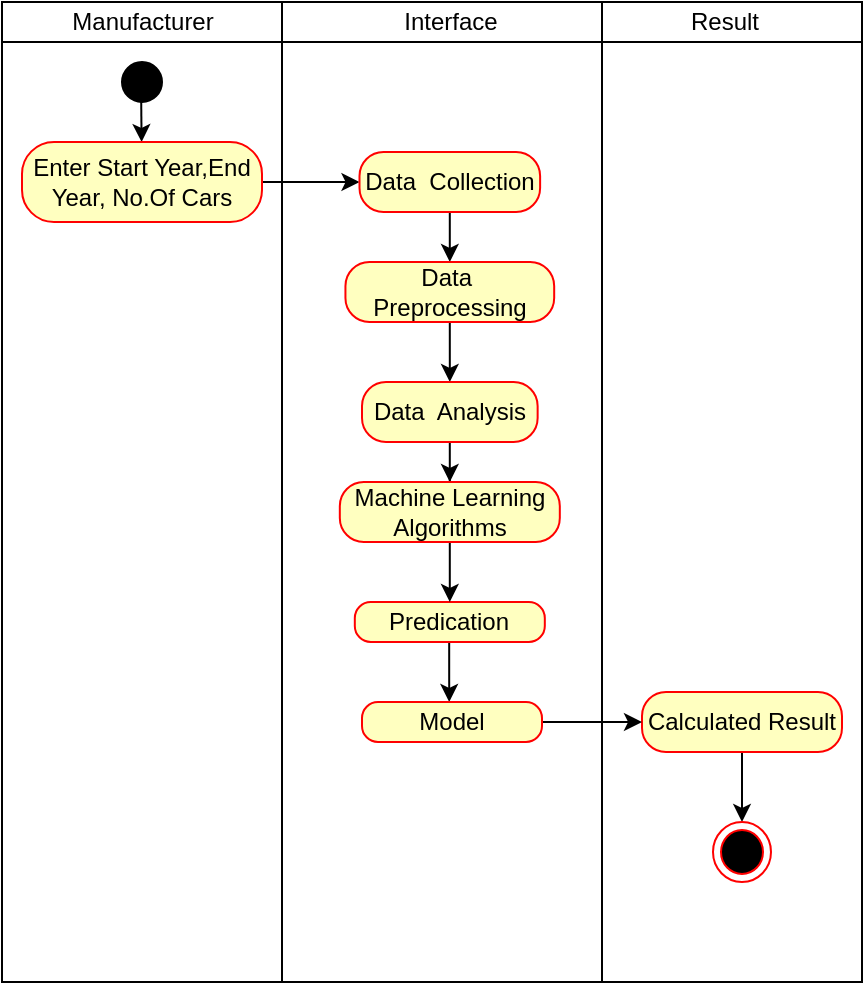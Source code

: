 <mxfile version="17.5.1" type="github">
  <diagram id="HQLMvgeJEX95FwYb_6-J" name="Page-1">
    <mxGraphModel dx="947" dy="405" grid="1" gridSize="10" guides="1" tooltips="1" connect="1" arrows="1" fold="1" page="1" pageScale="1" pageWidth="827" pageHeight="1169" math="0" shadow="0">
      <root>
        <mxCell id="0" />
        <mxCell id="1" parent="0" />
        <mxCell id="yd4YkLDA-Fa7DHEL_bc_-25" value="" style="shape=internalStorage;whiteSpace=wrap;html=1;backgroundOutline=1;dx=140;dy=20;shadow=0;" parent="1" vertex="1">
          <mxGeometry x="210" y="110" width="430" height="490" as="geometry" />
        </mxCell>
        <mxCell id="yd4YkLDA-Fa7DHEL_bc_-29" value="" style="endArrow=none;html=1;rounded=0;" parent="1" edge="1">
          <mxGeometry width="50" height="50" relative="1" as="geometry">
            <mxPoint x="510" y="280" as="sourcePoint" />
            <mxPoint x="510" y="110" as="targetPoint" />
            <Array as="points">
              <mxPoint x="510" y="600" />
              <mxPoint x="510" y="160" />
            </Array>
          </mxGeometry>
        </mxCell>
        <mxCell id="yd4YkLDA-Fa7DHEL_bc_-36" value="&lt;font style=&quot;font-size: 12px&quot;&gt;Manufacturer&lt;/font&gt;" style="text;html=1;resizable=0;autosize=1;align=center;verticalAlign=middle;points=[];fillColor=none;strokeColor=none;rounded=0;shadow=0;fontSize=9;" parent="1" vertex="1">
          <mxGeometry x="235" y="110" width="90" height="20" as="geometry" />
        </mxCell>
        <mxCell id="yd4YkLDA-Fa7DHEL_bc_-37" value="&lt;font style=&quot;font-size: 12px&quot;&gt;Interface&lt;/font&gt;" style="text;html=1;resizable=0;autosize=1;align=center;verticalAlign=middle;points=[];fillColor=none;strokeColor=none;rounded=0;shadow=0;fontSize=9;" parent="1" vertex="1">
          <mxGeometry x="403.91" y="110" width="60" height="20" as="geometry" />
        </mxCell>
        <mxCell id="yd4YkLDA-Fa7DHEL_bc_-38" value="&lt;span style=&quot;font-size: 12px&quot;&gt;Result&lt;/span&gt;" style="text;html=1;resizable=0;autosize=1;align=center;verticalAlign=middle;points=[];fillColor=none;strokeColor=none;rounded=0;shadow=0;fontSize=9;" parent="1" vertex="1">
          <mxGeometry x="545.5" y="110" width="50" height="20" as="geometry" />
        </mxCell>
        <mxCell id="yd4YkLDA-Fa7DHEL_bc_-39" value="" style="ellipse;whiteSpace=wrap;html=1;aspect=fixed;shadow=0;fontSize=9;fillColor=#000000;" parent="1" vertex="1">
          <mxGeometry x="270" y="140" width="20" height="20" as="geometry" />
        </mxCell>
        <mxCell id="yd4YkLDA-Fa7DHEL_bc_-41" value="" style="endArrow=classic;html=1;rounded=0;fontSize=9;" parent="1" edge="1">
          <mxGeometry width="50" height="50" relative="1" as="geometry">
            <mxPoint x="279.6" y="160" as="sourcePoint" />
            <mxPoint x="279.81" y="180" as="targetPoint" />
          </mxGeometry>
        </mxCell>
        <mxCell id="yd4YkLDA-Fa7DHEL_bc_-47" value="" style="edgeStyle=orthogonalEdgeStyle;rounded=0;orthogonalLoop=1;jettySize=auto;html=1;fontSize=9;" parent="1" edge="1">
          <mxGeometry relative="1" as="geometry">
            <mxPoint x="290" y="190" as="sourcePoint" />
            <mxPoint x="333.75" y="190" as="targetPoint" />
            <Array as="points">
              <mxPoint x="300" y="190" />
              <mxPoint x="300" y="190" />
            </Array>
          </mxGeometry>
        </mxCell>
        <mxCell id="yd4YkLDA-Fa7DHEL_bc_-53" value="" style="edgeStyle=orthogonalEdgeStyle;rounded=0;orthogonalLoop=1;jettySize=auto;html=1;fontSize=9;entryX=0.5;entryY=0;entryDx=0;entryDy=0;" parent="1" edge="1" target="yd4YkLDA-Fa7DHEL_bc_-81">
          <mxGeometry relative="1" as="geometry">
            <mxPoint x="427.25" y="215" as="sourcePoint" />
            <mxPoint x="427.102" y="235.0" as="targetPoint" />
            <Array as="points" />
          </mxGeometry>
        </mxCell>
        <mxCell id="yd4YkLDA-Fa7DHEL_bc_-55" value="" style="edgeStyle=orthogonalEdgeStyle;rounded=0;orthogonalLoop=1;jettySize=auto;html=1;fontSize=9;entryX=0.5;entryY=0;entryDx=0;entryDy=0;" parent="1" edge="1" target="yd4YkLDA-Fa7DHEL_bc_-82">
          <mxGeometry relative="1" as="geometry">
            <mxPoint x="437.312" y="270.0" as="sourcePoint" />
            <mxPoint x="438.263" y="290.0" as="targetPoint" />
          </mxGeometry>
        </mxCell>
        <mxCell id="yd4YkLDA-Fa7DHEL_bc_-65" value="" style="edgeStyle=orthogonalEdgeStyle;rounded=0;orthogonalLoop=1;jettySize=auto;html=1;fontSize=9;" parent="1" edge="1">
          <mxGeometry relative="1" as="geometry">
            <mxPoint x="433.596" y="430" as="sourcePoint" />
            <mxPoint x="433.609" y="460" as="targetPoint" />
            <Array as="points">
              <mxPoint x="433.35" y="450" />
              <mxPoint x="433.35" y="450" />
            </Array>
          </mxGeometry>
        </mxCell>
        <mxCell id="ELYNNh-0AKFZe2khuu-4-18" style="edgeStyle=orthogonalEdgeStyle;rounded=0;orthogonalLoop=1;jettySize=auto;html=1;fontSize=12;" edge="1" parent="1" source="yd4YkLDA-Fa7DHEL_bc_-75" target="yd4YkLDA-Fa7DHEL_bc_-79">
          <mxGeometry relative="1" as="geometry" />
        </mxCell>
        <mxCell id="yd4YkLDA-Fa7DHEL_bc_-75" value="&lt;font style=&quot;font-size: 12px&quot;&gt;Enter Start Year,End Year, No.Of Cars&lt;/font&gt;" style="rounded=1;whiteSpace=wrap;html=1;arcSize=40;fontColor=#000000;fillColor=#ffffc0;strokeColor=#ff0000;shadow=0;fontSize=6;" parent="1" vertex="1">
          <mxGeometry x="220" y="180" width="120" height="40" as="geometry" />
        </mxCell>
        <mxCell id="yd4YkLDA-Fa7DHEL_bc_-79" value="&lt;font style=&quot;font-size: 12px&quot;&gt;Data&amp;nbsp; Collection&lt;/font&gt;" style="rounded=1;whiteSpace=wrap;html=1;arcSize=40;fontColor=#000000;fillColor=#ffffc0;strokeColor=#ff0000;shadow=0;fontSize=6;" parent="1" vertex="1">
          <mxGeometry x="388.75" y="185" width="90.31" height="30" as="geometry" />
        </mxCell>
        <mxCell id="yd4YkLDA-Fa7DHEL_bc_-80" value="&lt;font style=&quot;font-size: 12px&quot;&gt;Predication&lt;/font&gt;" style="rounded=1;whiteSpace=wrap;html=1;arcSize=40;fontColor=#000000;fillColor=#ffffc0;strokeColor=#ff0000;shadow=0;fontSize=6;" parent="1" vertex="1">
          <mxGeometry x="386.41" y="410" width="95" height="20" as="geometry" />
        </mxCell>
        <mxCell id="yd4YkLDA-Fa7DHEL_bc_-81" value="&lt;font style=&quot;font-size: 12px&quot;&gt;Data&amp;nbsp; Preprocessing&lt;/font&gt;" style="rounded=1;whiteSpace=wrap;html=1;arcSize=40;fontColor=#000000;fillColor=#ffffc0;strokeColor=#ff0000;shadow=0;fontSize=6;" parent="1" vertex="1">
          <mxGeometry x="381.72" y="240" width="104.37" height="30" as="geometry" />
        </mxCell>
        <mxCell id="ELYNNh-0AKFZe2khuu-4-11" value="" style="edgeStyle=orthogonalEdgeStyle;rounded=0;orthogonalLoop=1;jettySize=auto;html=1;fontSize=12;" edge="1" parent="1" source="yd4YkLDA-Fa7DHEL_bc_-82" target="yd4YkLDA-Fa7DHEL_bc_-83">
          <mxGeometry relative="1" as="geometry" />
        </mxCell>
        <mxCell id="yd4YkLDA-Fa7DHEL_bc_-82" value="&lt;font style=&quot;font-size: 12px&quot;&gt;Data&amp;nbsp; Analysis&lt;/font&gt;" style="rounded=1;whiteSpace=wrap;html=1;arcSize=40;fontColor=#000000;fillColor=#ffffc0;strokeColor=#ff0000;shadow=0;fontSize=6;" parent="1" vertex="1">
          <mxGeometry x="390" y="300" width="87.82" height="30" as="geometry" />
        </mxCell>
        <mxCell id="ELYNNh-0AKFZe2khuu-4-15" style="edgeStyle=orthogonalEdgeStyle;rounded=0;orthogonalLoop=1;jettySize=auto;html=1;fontSize=12;" edge="1" parent="1" source="yd4YkLDA-Fa7DHEL_bc_-83" target="yd4YkLDA-Fa7DHEL_bc_-80">
          <mxGeometry relative="1" as="geometry" />
        </mxCell>
        <mxCell id="yd4YkLDA-Fa7DHEL_bc_-83" value="&lt;font style=&quot;font-size: 12px&quot;&gt;Machine Learning Algorithms&lt;/font&gt;" style="rounded=1;whiteSpace=wrap;html=1;arcSize=40;fontColor=#000000;fillColor=#ffffc0;strokeColor=#ff0000;shadow=0;fontSize=6;" parent="1" vertex="1">
          <mxGeometry x="378.91" y="350" width="110" height="30" as="geometry" />
        </mxCell>
        <mxCell id="ELYNNh-0AKFZe2khuu-4-17" style="edgeStyle=orthogonalEdgeStyle;rounded=0;orthogonalLoop=1;jettySize=auto;html=1;entryX=0.5;entryY=0;entryDx=0;entryDy=0;fontSize=12;" edge="1" parent="1" source="yd4YkLDA-Fa7DHEL_bc_-86" target="yd4YkLDA-Fa7DHEL_bc_-87">
          <mxGeometry relative="1" as="geometry" />
        </mxCell>
        <mxCell id="yd4YkLDA-Fa7DHEL_bc_-86" value="&lt;font style=&quot;font-size: 12px&quot;&gt;Calculated Result&lt;/font&gt;" style="rounded=1;whiteSpace=wrap;html=1;arcSize=40;fontColor=#000000;fillColor=#ffffc0;strokeColor=#ff0000;shadow=0;fontSize=6;" parent="1" vertex="1">
          <mxGeometry x="530" y="455" width="100" height="30" as="geometry" />
        </mxCell>
        <mxCell id="yd4YkLDA-Fa7DHEL_bc_-87" value="" style="ellipse;html=1;shape=endState;fillColor=#000000;strokeColor=#ff0000;shadow=0;fontSize=6;" parent="1" vertex="1">
          <mxGeometry x="565.5" y="520" width="29" height="30" as="geometry" />
        </mxCell>
        <mxCell id="ELYNNh-0AKFZe2khuu-4-16" style="edgeStyle=orthogonalEdgeStyle;rounded=0;orthogonalLoop=1;jettySize=auto;html=1;fontSize=12;" edge="1" parent="1" source="yd4YkLDA-Fa7DHEL_bc_-85" target="yd4YkLDA-Fa7DHEL_bc_-86">
          <mxGeometry relative="1" as="geometry" />
        </mxCell>
        <mxCell id="yd4YkLDA-Fa7DHEL_bc_-85" value="&lt;font style=&quot;font-size: 12px&quot;&gt;Model&lt;/font&gt;" style="rounded=1;whiteSpace=wrap;html=1;arcSize=40;fontColor=#000000;fillColor=#ffffc0;strokeColor=#ff0000;shadow=0;fontSize=6;" parent="1" vertex="1">
          <mxGeometry x="390" y="460" width="90" height="20" as="geometry" />
        </mxCell>
      </root>
    </mxGraphModel>
  </diagram>
</mxfile>
